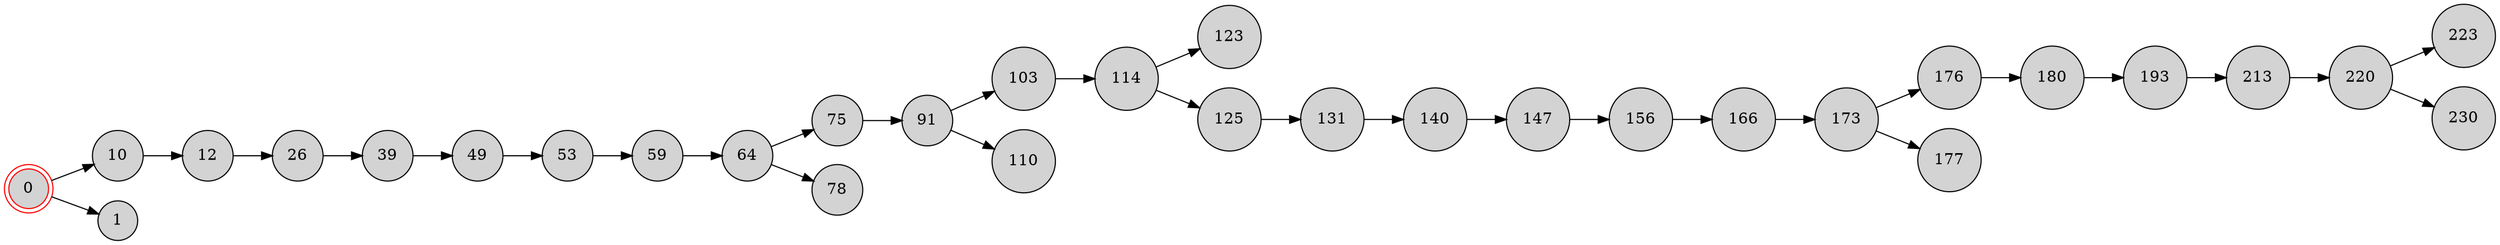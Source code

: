 digraph BlockchainTree {
    rankdir=LR;
    node [shape=circle, style=filled, fillcolor=lightgray];

    0 [shape=doublecircle, color=red];
    0 -> 10;
    10 -> 12;
    0 -> 1;
    12 -> 26;
    26 -> 39;
    39 -> 49;
    49 -> 53;
    53 -> 59;
    59 -> 64;
    64 -> 75;
    64 -> 78;
    75 -> 91;
    91 -> 103;
    103 -> 114;
    91 -> 110;
    114 -> 123;
    114 -> 125;
    125 -> 131;
    131 -> 140;
    140 -> 147;
    147 -> 156;
    156 -> 166;
    166 -> 173;
    173 -> 176;
    173 -> 177;
    176 -> 180;
    180 -> 193;
    193 -> 213;
    213 -> 220;
    220 -> 223;
    220 -> 230;
}
